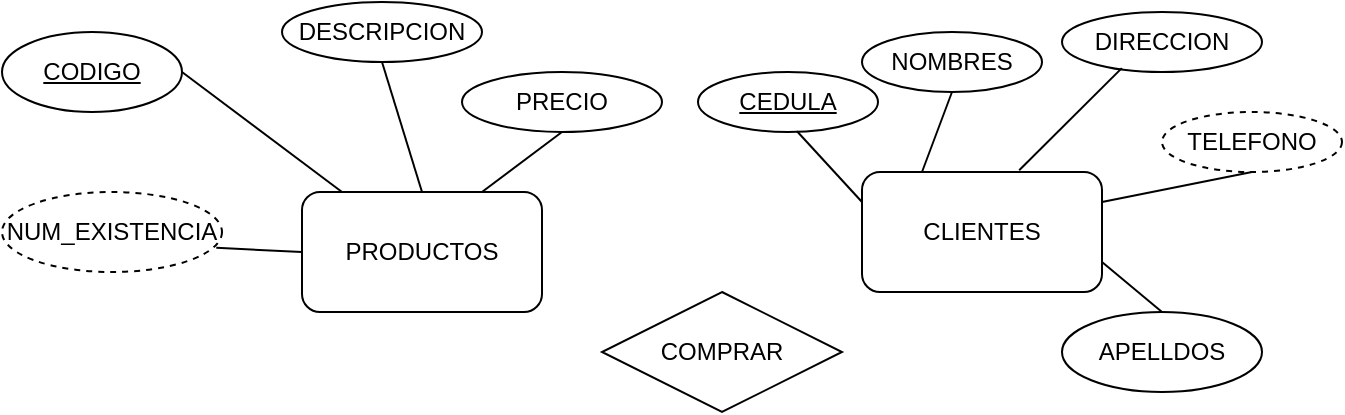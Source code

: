 <mxfile version="20.8.23" type="github">
  <diagram name="Página-1" id="rKSsnr4Ns5YOtNC94uGT">
    <mxGraphModel dx="768" dy="425" grid="1" gridSize="10" guides="1" tooltips="1" connect="1" arrows="1" fold="1" page="1" pageScale="1" pageWidth="827" pageHeight="1169" math="0" shadow="0">
      <root>
        <mxCell id="0" />
        <mxCell id="1" parent="0" />
        <mxCell id="ddoyZSRqwRdsarZSSn1j-1" value="PRODUCTOS" style="rounded=1;whiteSpace=wrap;html=1;" vertex="1" parent="1">
          <mxGeometry x="170" y="130" width="120" height="60" as="geometry" />
        </mxCell>
        <mxCell id="ddoyZSRqwRdsarZSSn1j-3" value="CODIGO" style="ellipse;whiteSpace=wrap;html=1;align=center;fontStyle=4;" vertex="1" parent="1">
          <mxGeometry x="20" y="50" width="90" height="40" as="geometry" />
        </mxCell>
        <mxCell id="ddoyZSRqwRdsarZSSn1j-4" value="" style="endArrow=none;html=1;rounded=0;exitX=1;exitY=0.5;exitDx=0;exitDy=0;" edge="1" parent="1" source="ddoyZSRqwRdsarZSSn1j-3" target="ddoyZSRqwRdsarZSSn1j-1">
          <mxGeometry relative="1" as="geometry">
            <mxPoint x="280" y="230" as="sourcePoint" />
            <mxPoint x="440" y="230" as="targetPoint" />
            <Array as="points" />
          </mxGeometry>
        </mxCell>
        <mxCell id="ddoyZSRqwRdsarZSSn1j-6" value="DESCRIPCION" style="ellipse;whiteSpace=wrap;html=1;align=center;" vertex="1" parent="1">
          <mxGeometry x="160" y="35" width="100" height="30" as="geometry" />
        </mxCell>
        <mxCell id="ddoyZSRqwRdsarZSSn1j-7" value="PRECIO" style="ellipse;whiteSpace=wrap;html=1;align=center;" vertex="1" parent="1">
          <mxGeometry x="250" y="70" width="100" height="30" as="geometry" />
        </mxCell>
        <mxCell id="ddoyZSRqwRdsarZSSn1j-9" value="NUM_EXISTENCIA" style="ellipse;whiteSpace=wrap;html=1;align=center;dashed=1;" vertex="1" parent="1">
          <mxGeometry x="20" y="130" width="110" height="40" as="geometry" />
        </mxCell>
        <mxCell id="ddoyZSRqwRdsarZSSn1j-12" value="" style="endArrow=none;html=1;rounded=0;exitX=0.5;exitY=0;exitDx=0;exitDy=0;entryX=0.5;entryY=1;entryDx=0;entryDy=0;" edge="1" parent="1" source="ddoyZSRqwRdsarZSSn1j-1" target="ddoyZSRqwRdsarZSSn1j-6">
          <mxGeometry relative="1" as="geometry">
            <mxPoint x="290" y="110" as="sourcePoint" />
            <mxPoint x="450" y="110" as="targetPoint" />
          </mxGeometry>
        </mxCell>
        <mxCell id="ddoyZSRqwRdsarZSSn1j-16" value="" style="endArrow=none;html=1;rounded=0;entryX=0;entryY=0.5;entryDx=0;entryDy=0;exitX=0.974;exitY=0.698;exitDx=0;exitDy=0;exitPerimeter=0;" edge="1" parent="1" source="ddoyZSRqwRdsarZSSn1j-9" target="ddoyZSRqwRdsarZSSn1j-1">
          <mxGeometry relative="1" as="geometry">
            <mxPoint x="40" y="160" as="sourcePoint" />
            <mxPoint x="200" y="160" as="targetPoint" />
          </mxGeometry>
        </mxCell>
        <mxCell id="ddoyZSRqwRdsarZSSn1j-18" value="" style="endArrow=none;html=1;rounded=0;entryX=0.5;entryY=1;entryDx=0;entryDy=0;exitX=0.75;exitY=0;exitDx=0;exitDy=0;" edge="1" parent="1" source="ddoyZSRqwRdsarZSSn1j-1" target="ddoyZSRqwRdsarZSSn1j-7">
          <mxGeometry relative="1" as="geometry">
            <mxPoint x="280" y="130" as="sourcePoint" />
            <mxPoint x="440" y="130" as="targetPoint" />
          </mxGeometry>
        </mxCell>
        <mxCell id="ddoyZSRqwRdsarZSSn1j-19" value="CLIENTES" style="rounded=1;whiteSpace=wrap;html=1;" vertex="1" parent="1">
          <mxGeometry x="450" y="120" width="120" height="60" as="geometry" />
        </mxCell>
        <mxCell id="ddoyZSRqwRdsarZSSn1j-21" value="TELEFONO" style="ellipse;whiteSpace=wrap;html=1;align=center;dashed=1;" vertex="1" parent="1">
          <mxGeometry x="600" y="90" width="90" height="30" as="geometry" />
        </mxCell>
        <mxCell id="ddoyZSRqwRdsarZSSn1j-22" value="DIRECCION" style="ellipse;whiteSpace=wrap;html=1;align=center;" vertex="1" parent="1">
          <mxGeometry x="550" y="40" width="100" height="30" as="geometry" />
        </mxCell>
        <mxCell id="ddoyZSRqwRdsarZSSn1j-23" value="NOMBRES" style="ellipse;whiteSpace=wrap;html=1;align=center;" vertex="1" parent="1">
          <mxGeometry x="450" y="50" width="90" height="30" as="geometry" />
        </mxCell>
        <mxCell id="ddoyZSRqwRdsarZSSn1j-24" value="CEDULA" style="ellipse;whiteSpace=wrap;html=1;align=center;fontStyle=4;" vertex="1" parent="1">
          <mxGeometry x="368" y="70" width="90" height="30" as="geometry" />
        </mxCell>
        <mxCell id="ddoyZSRqwRdsarZSSn1j-25" value="APELLDOS" style="ellipse;whiteSpace=wrap;html=1;align=center;" vertex="1" parent="1">
          <mxGeometry x="550" y="190" width="100" height="40" as="geometry" />
        </mxCell>
        <mxCell id="ddoyZSRqwRdsarZSSn1j-27" value="" style="endArrow=none;html=1;rounded=0;entryX=0;entryY=0.25;entryDx=0;entryDy=0;exitX=0.55;exitY=0.987;exitDx=0;exitDy=0;exitPerimeter=0;" edge="1" parent="1" source="ddoyZSRqwRdsarZSSn1j-24" target="ddoyZSRqwRdsarZSSn1j-19">
          <mxGeometry relative="1" as="geometry">
            <mxPoint x="410" y="110" as="sourcePoint" />
            <mxPoint x="570" y="110" as="targetPoint" />
          </mxGeometry>
        </mxCell>
        <mxCell id="ddoyZSRqwRdsarZSSn1j-28" value="" style="endArrow=none;html=1;rounded=0;entryX=0.5;entryY=1;entryDx=0;entryDy=0;exitX=0.25;exitY=0;exitDx=0;exitDy=0;" edge="1" parent="1" source="ddoyZSRqwRdsarZSSn1j-19" target="ddoyZSRqwRdsarZSSn1j-23">
          <mxGeometry relative="1" as="geometry">
            <mxPoint x="428" y="119" as="sourcePoint" />
            <mxPoint x="460" y="145" as="targetPoint" />
          </mxGeometry>
        </mxCell>
        <mxCell id="ddoyZSRqwRdsarZSSn1j-29" value="" style="endArrow=none;html=1;rounded=0;entryX=0.5;entryY=0;entryDx=0;entryDy=0;exitX=1;exitY=0.75;exitDx=0;exitDy=0;" edge="1" parent="1" source="ddoyZSRqwRdsarZSSn1j-19" target="ddoyZSRqwRdsarZSSn1j-25">
          <mxGeometry relative="1" as="geometry">
            <mxPoint x="570" y="164" as="sourcePoint" />
            <mxPoint x="602" y="190" as="targetPoint" />
          </mxGeometry>
        </mxCell>
        <mxCell id="ddoyZSRqwRdsarZSSn1j-30" value="" style="endArrow=none;html=1;rounded=0;entryX=0.655;entryY=-0.014;entryDx=0;entryDy=0;exitX=0.299;exitY=0.935;exitDx=0;exitDy=0;exitPerimeter=0;entryPerimeter=0;" edge="1" parent="1" source="ddoyZSRqwRdsarZSSn1j-22" target="ddoyZSRqwRdsarZSSn1j-19">
          <mxGeometry relative="1" as="geometry">
            <mxPoint x="600" y="70" as="sourcePoint" />
            <mxPoint x="632" y="96" as="targetPoint" />
          </mxGeometry>
        </mxCell>
        <mxCell id="ddoyZSRqwRdsarZSSn1j-32" value="" style="endArrow=none;html=1;rounded=0;entryX=0.5;entryY=1;entryDx=0;entryDy=0;exitX=1;exitY=0.25;exitDx=0;exitDy=0;" edge="1" parent="1" source="ddoyZSRqwRdsarZSSn1j-19" target="ddoyZSRqwRdsarZSSn1j-21">
          <mxGeometry relative="1" as="geometry">
            <mxPoint x="570" y="130" as="sourcePoint" />
            <mxPoint x="730" y="140" as="targetPoint" />
          </mxGeometry>
        </mxCell>
        <mxCell id="ddoyZSRqwRdsarZSSn1j-33" value="COMPRAR" style="shape=rhombus;perimeter=rhombusPerimeter;whiteSpace=wrap;html=1;align=center;" vertex="1" parent="1">
          <mxGeometry x="320" y="180" width="120" height="60" as="geometry" />
        </mxCell>
      </root>
    </mxGraphModel>
  </diagram>
</mxfile>

